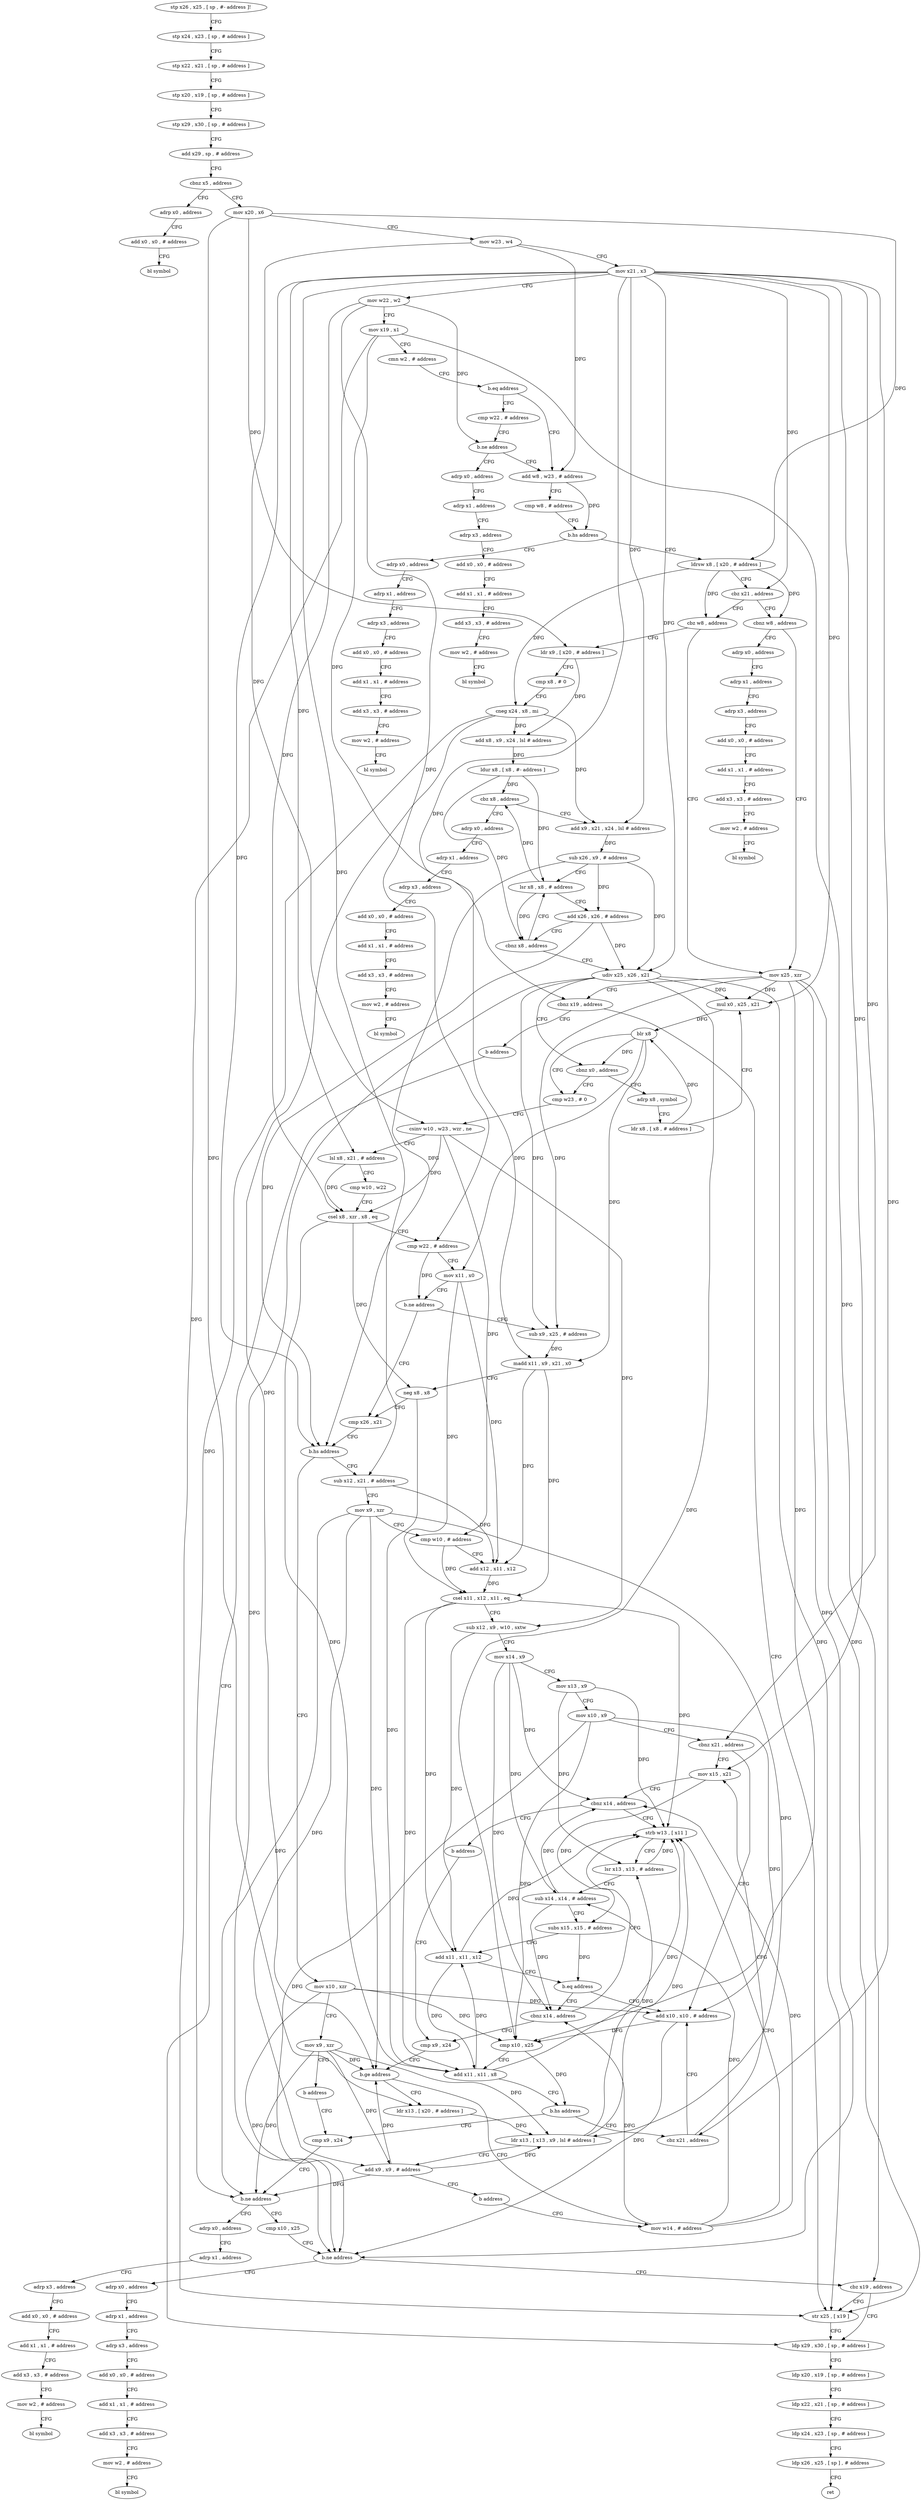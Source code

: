 digraph "func" {
"4267816" [label = "stp x26 , x25 , [ sp , #- address ]!" ]
"4267820" [label = "stp x24 , x23 , [ sp , # address ]" ]
"4267824" [label = "stp x22 , x21 , [ sp , # address ]" ]
"4267828" [label = "stp x20 , x19 , [ sp , # address ]" ]
"4267832" [label = "stp x29 , x30 , [ sp , # address ]" ]
"4267836" [label = "add x29 , sp , # address" ]
"4267840" [label = "cbnz x5 , address" ]
"4268228" [label = "adrp x0 , address" ]
"4267844" [label = "mov x20 , x6" ]
"4268232" [label = "add x0 , x0 , # address" ]
"4268236" [label = "bl symbol" ]
"4267848" [label = "mov w23 , w4" ]
"4267852" [label = "mov x21 , x3" ]
"4267856" [label = "mov w22 , w2" ]
"4267860" [label = "mov x19 , x1" ]
"4267864" [label = "cmn w2 , # address" ]
"4267868" [label = "b.eq address" ]
"4267880" [label = "add w8 , w23 , # address" ]
"4267872" [label = "cmp w22 , # address" ]
"4267884" [label = "cmp w8 , # address" ]
"4267888" [label = "b.hs address" ]
"4268272" [label = "adrp x0 , address" ]
"4267892" [label = "ldrsw x8 , [ x20 , # address ]" ]
"4267876" [label = "b.ne address" ]
"4268240" [label = "adrp x0 , address" ]
"4268276" [label = "adrp x1 , address" ]
"4268280" [label = "adrp x3 , address" ]
"4268284" [label = "add x0 , x0 , # address" ]
"4268288" [label = "add x1 , x1 , # address" ]
"4268292" [label = "add x3 , x3 , # address" ]
"4268296" [label = "mov w2 , # address" ]
"4268300" [label = "bl symbol" ]
"4267896" [label = "cbz x21 , address" ]
"4268036" [label = "cbnz w8 , address" ]
"4267900" [label = "cbz w8 , address" ]
"4268244" [label = "adrp x1 , address" ]
"4268248" [label = "adrp x3 , address" ]
"4268252" [label = "add x0 , x0 , # address" ]
"4268256" [label = "add x1 , x1 , # address" ]
"4268260" [label = "add x3 , x3 , # address" ]
"4268264" [label = "mov w2 , # address" ]
"4268268" [label = "bl symbol" ]
"4268336" [label = "adrp x0 , address" ]
"4268040" [label = "mov x25 , xzr" ]
"4267904" [label = "ldr x9 , [ x20 , # address ]" ]
"4268340" [label = "adrp x1 , address" ]
"4268344" [label = "adrp x3 , address" ]
"4268348" [label = "add x0 , x0 , # address" ]
"4268352" [label = "add x1 , x1 , # address" ]
"4268356" [label = "add x3 , x3 , # address" ]
"4268360" [label = "mov w2 , # address" ]
"4268364" [label = "bl symbol" ]
"4268044" [label = "cbnz x19 , address" ]
"4268200" [label = "str x25 , [ x19 ]" ]
"4268048" [label = "b address" ]
"4267908" [label = "cmp x8 , # 0" ]
"4267912" [label = "cneg x24 , x8 , mi" ]
"4267916" [label = "add x8 , x9 , x24 , lsl # address" ]
"4267920" [label = "ldur x8 , [ x8 , #- address ]" ]
"4267924" [label = "cbz x8 , address" ]
"4268304" [label = "adrp x0 , address" ]
"4267928" [label = "add x9 , x21 , x24 , lsl # address" ]
"4268204" [label = "ldp x29 , x30 , [ sp , # address ]" ]
"4268308" [label = "adrp x1 , address" ]
"4268312" [label = "adrp x3 , address" ]
"4268316" [label = "add x0 , x0 , # address" ]
"4268320" [label = "add x1 , x1 , # address" ]
"4268324" [label = "add x3 , x3 , # address" ]
"4268328" [label = "mov w2 , # address" ]
"4268332" [label = "bl symbol" ]
"4267932" [label = "sub x26 , x9 , # address" ]
"4267936" [label = "lsr x8 , x8 , # address" ]
"4268208" [label = "ldp x20 , x19 , [ sp , # address ]" ]
"4268212" [label = "ldp x22 , x21 , [ sp , # address ]" ]
"4268216" [label = "ldp x24 , x23 , [ sp , # address ]" ]
"4268220" [label = "ldp x26 , x25 , [ sp ] , # address" ]
"4268224" [label = "ret" ]
"4267940" [label = "add x26 , x26 , # address" ]
"4267944" [label = "cbnz x8 , address" ]
"4267948" [label = "udiv x25 , x26 , x21" ]
"4267952" [label = "cbnz x0 , address" ]
"4267972" [label = "cmp w23 , # 0" ]
"4267956" [label = "adrp x8 , symbol" ]
"4267976" [label = "csinv w10 , w23 , wzr , ne" ]
"4267980" [label = "lsl x8 , x21 , # address" ]
"4267984" [label = "cmp w10 , w22" ]
"4267988" [label = "csel x8 , xzr , x8 , eq" ]
"4267992" [label = "cmp w22 , # address" ]
"4267996" [label = "mov x11 , x0" ]
"4268000" [label = "b.ne address" ]
"4268016" [label = "cmp x26 , x21" ]
"4268004" [label = "sub x9 , x25 , # address" ]
"4267960" [label = "ldr x8 , [ x8 , # address ]" ]
"4267964" [label = "mul x0 , x25 , x21" ]
"4267968" [label = "blr x8" ]
"4268020" [label = "b.hs address" ]
"4268052" [label = "sub x12 , x21 , # address" ]
"4268024" [label = "mov x10 , xzr" ]
"4268008" [label = "madd x11 , x9 , x21 , x0" ]
"4268012" [label = "neg x8 , x8" ]
"4268056" [label = "mov x9 , xzr" ]
"4268060" [label = "cmp w10 , # address" ]
"4268064" [label = "add x12 , x11 , x12" ]
"4268068" [label = "csel x11 , x12 , x11 , eq" ]
"4268072" [label = "sub x12 , x9 , w10 , sxtw" ]
"4268076" [label = "mov x14 , x9" ]
"4268080" [label = "mov x13 , x9" ]
"4268084" [label = "mov x10 , x9" ]
"4268088" [label = "cbnz x21 , address" ]
"4268112" [label = "mov x15 , x21" ]
"4268092" [label = "add x10 , x10 , # address" ]
"4268028" [label = "mov x9 , xzr" ]
"4268032" [label = "b address" ]
"4268180" [label = "cmp x9 , x24" ]
"4268116" [label = "cbnz x14 , address" ]
"4268128" [label = "strb w13 , [ x11 ]" ]
"4268120" [label = "b address" ]
"4268096" [label = "cmp x10 , x25" ]
"4268100" [label = "add x11 , x11 , x8" ]
"4268104" [label = "b.hs address" ]
"4268108" [label = "cbz x21 , address" ]
"4268184" [label = "b.ne address" ]
"4268368" [label = "adrp x0 , address" ]
"4268188" [label = "cmp x10 , x25" ]
"4268132" [label = "lsr x13 , x13 , # address" ]
"4268136" [label = "sub x14 , x14 , # address" ]
"4268140" [label = "subs x15 , x15 , # address" ]
"4268144" [label = "add x11 , x11 , x12" ]
"4268148" [label = "b.eq address" ]
"4268152" [label = "cbnz x14 , address" ]
"4268156" [label = "cmp x9 , x24" ]
"4268372" [label = "adrp x1 , address" ]
"4268376" [label = "adrp x3 , address" ]
"4268380" [label = "add x0 , x0 , # address" ]
"4268384" [label = "add x1 , x1 , # address" ]
"4268388" [label = "add x3 , x3 , # address" ]
"4268392" [label = "mov w2 , # address" ]
"4268396" [label = "bl symbol" ]
"4268192" [label = "b.ne address" ]
"4268400" [label = "adrp x0 , address" ]
"4268196" [label = "cbz x19 , address" ]
"4268160" [label = "b.ge address" ]
"4268124" [label = "mov w14 , # address" ]
"4268164" [label = "ldr x13 , [ x20 , # address ]" ]
"4268404" [label = "adrp x1 , address" ]
"4268408" [label = "adrp x3 , address" ]
"4268412" [label = "add x0 , x0 , # address" ]
"4268416" [label = "add x1 , x1 , # address" ]
"4268420" [label = "add x3 , x3 , # address" ]
"4268424" [label = "mov w2 , # address" ]
"4268428" [label = "bl symbol" ]
"4268168" [label = "ldr x13 , [ x13 , x9 , lsl # address ]" ]
"4268172" [label = "add x9 , x9 , # address" ]
"4268176" [label = "b address" ]
"4267816" -> "4267820" [ label = "CFG" ]
"4267820" -> "4267824" [ label = "CFG" ]
"4267824" -> "4267828" [ label = "CFG" ]
"4267828" -> "4267832" [ label = "CFG" ]
"4267832" -> "4267836" [ label = "CFG" ]
"4267836" -> "4267840" [ label = "CFG" ]
"4267840" -> "4268228" [ label = "CFG" ]
"4267840" -> "4267844" [ label = "CFG" ]
"4268228" -> "4268232" [ label = "CFG" ]
"4267844" -> "4267848" [ label = "CFG" ]
"4267844" -> "4267892" [ label = "DFG" ]
"4267844" -> "4267904" [ label = "DFG" ]
"4267844" -> "4268164" [ label = "DFG" ]
"4268232" -> "4268236" [ label = "CFG" ]
"4267848" -> "4267852" [ label = "CFG" ]
"4267848" -> "4267880" [ label = "DFG" ]
"4267848" -> "4267976" [ label = "DFG" ]
"4267852" -> "4267856" [ label = "CFG" ]
"4267852" -> "4267896" [ label = "DFG" ]
"4267852" -> "4267928" [ label = "DFG" ]
"4267852" -> "4267948" [ label = "DFG" ]
"4267852" -> "4267964" [ label = "DFG" ]
"4267852" -> "4267980" [ label = "DFG" ]
"4267852" -> "4268020" [ label = "DFG" ]
"4267852" -> "4268008" [ label = "DFG" ]
"4267852" -> "4268052" [ label = "DFG" ]
"4267852" -> "4268088" [ label = "DFG" ]
"4267852" -> "4268112" [ label = "DFG" ]
"4267852" -> "4268108" [ label = "DFG" ]
"4267856" -> "4267860" [ label = "CFG" ]
"4267856" -> "4267876" [ label = "DFG" ]
"4267856" -> "4267988" [ label = "DFG" ]
"4267856" -> "4267992" [ label = "DFG" ]
"4267860" -> "4267864" [ label = "CFG" ]
"4267860" -> "4268044" [ label = "DFG" ]
"4267860" -> "4268200" [ label = "DFG" ]
"4267860" -> "4268196" [ label = "DFG" ]
"4267864" -> "4267868" [ label = "CFG" ]
"4267868" -> "4267880" [ label = "CFG" ]
"4267868" -> "4267872" [ label = "CFG" ]
"4267880" -> "4267884" [ label = "CFG" ]
"4267880" -> "4267888" [ label = "DFG" ]
"4267872" -> "4267876" [ label = "CFG" ]
"4267884" -> "4267888" [ label = "CFG" ]
"4267888" -> "4268272" [ label = "CFG" ]
"4267888" -> "4267892" [ label = "CFG" ]
"4268272" -> "4268276" [ label = "CFG" ]
"4267892" -> "4267896" [ label = "CFG" ]
"4267892" -> "4268036" [ label = "DFG" ]
"4267892" -> "4267900" [ label = "DFG" ]
"4267892" -> "4267912" [ label = "DFG" ]
"4267876" -> "4268240" [ label = "CFG" ]
"4267876" -> "4267880" [ label = "CFG" ]
"4268240" -> "4268244" [ label = "CFG" ]
"4268276" -> "4268280" [ label = "CFG" ]
"4268280" -> "4268284" [ label = "CFG" ]
"4268284" -> "4268288" [ label = "CFG" ]
"4268288" -> "4268292" [ label = "CFG" ]
"4268292" -> "4268296" [ label = "CFG" ]
"4268296" -> "4268300" [ label = "CFG" ]
"4267896" -> "4268036" [ label = "CFG" ]
"4267896" -> "4267900" [ label = "CFG" ]
"4268036" -> "4268336" [ label = "CFG" ]
"4268036" -> "4268040" [ label = "CFG" ]
"4267900" -> "4268040" [ label = "CFG" ]
"4267900" -> "4267904" [ label = "CFG" ]
"4268244" -> "4268248" [ label = "CFG" ]
"4268248" -> "4268252" [ label = "CFG" ]
"4268252" -> "4268256" [ label = "CFG" ]
"4268256" -> "4268260" [ label = "CFG" ]
"4268260" -> "4268264" [ label = "CFG" ]
"4268264" -> "4268268" [ label = "CFG" ]
"4268336" -> "4268340" [ label = "CFG" ]
"4268040" -> "4268044" [ label = "CFG" ]
"4268040" -> "4268200" [ label = "DFG" ]
"4268040" -> "4267964" [ label = "DFG" ]
"4268040" -> "4268004" [ label = "DFG" ]
"4268040" -> "4268192" [ label = "DFG" ]
"4268040" -> "4268096" [ label = "DFG" ]
"4267904" -> "4267908" [ label = "CFG" ]
"4267904" -> "4267916" [ label = "DFG" ]
"4268340" -> "4268344" [ label = "CFG" ]
"4268344" -> "4268348" [ label = "CFG" ]
"4268348" -> "4268352" [ label = "CFG" ]
"4268352" -> "4268356" [ label = "CFG" ]
"4268356" -> "4268360" [ label = "CFG" ]
"4268360" -> "4268364" [ label = "CFG" ]
"4268044" -> "4268200" [ label = "CFG" ]
"4268044" -> "4268048" [ label = "CFG" ]
"4268200" -> "4268204" [ label = "CFG" ]
"4268048" -> "4268204" [ label = "CFG" ]
"4267908" -> "4267912" [ label = "CFG" ]
"4267912" -> "4267916" [ label = "DFG" ]
"4267912" -> "4267928" [ label = "DFG" ]
"4267912" -> "4268184" [ label = "DFG" ]
"4267912" -> "4268160" [ label = "DFG" ]
"4267916" -> "4267920" [ label = "DFG" ]
"4267920" -> "4267924" [ label = "DFG" ]
"4267920" -> "4267936" [ label = "DFG" ]
"4267920" -> "4267944" [ label = "DFG" ]
"4267924" -> "4268304" [ label = "CFG" ]
"4267924" -> "4267928" [ label = "CFG" ]
"4268304" -> "4268308" [ label = "CFG" ]
"4267928" -> "4267932" [ label = "DFG" ]
"4268204" -> "4268208" [ label = "CFG" ]
"4268308" -> "4268312" [ label = "CFG" ]
"4268312" -> "4268316" [ label = "CFG" ]
"4268316" -> "4268320" [ label = "CFG" ]
"4268320" -> "4268324" [ label = "CFG" ]
"4268324" -> "4268328" [ label = "CFG" ]
"4268328" -> "4268332" [ label = "CFG" ]
"4267932" -> "4267936" [ label = "CFG" ]
"4267932" -> "4267940" [ label = "DFG" ]
"4267932" -> "4267948" [ label = "DFG" ]
"4267932" -> "4268020" [ label = "DFG" ]
"4267936" -> "4267940" [ label = "CFG" ]
"4267936" -> "4267924" [ label = "DFG" ]
"4267936" -> "4267944" [ label = "DFG" ]
"4268208" -> "4268212" [ label = "CFG" ]
"4268212" -> "4268216" [ label = "CFG" ]
"4268216" -> "4268220" [ label = "CFG" ]
"4268220" -> "4268224" [ label = "CFG" ]
"4267940" -> "4267944" [ label = "CFG" ]
"4267940" -> "4267948" [ label = "DFG" ]
"4267940" -> "4268020" [ label = "DFG" ]
"4267944" -> "4267936" [ label = "CFG" ]
"4267944" -> "4267948" [ label = "CFG" ]
"4267948" -> "4267952" [ label = "CFG" ]
"4267948" -> "4268200" [ label = "DFG" ]
"4267948" -> "4267964" [ label = "DFG" ]
"4267948" -> "4268004" [ label = "DFG" ]
"4267948" -> "4268192" [ label = "DFG" ]
"4267948" -> "4268096" [ label = "DFG" ]
"4267952" -> "4267972" [ label = "CFG" ]
"4267952" -> "4267956" [ label = "CFG" ]
"4267972" -> "4267976" [ label = "CFG" ]
"4267956" -> "4267960" [ label = "CFG" ]
"4267976" -> "4267980" [ label = "CFG" ]
"4267976" -> "4267988" [ label = "DFG" ]
"4267976" -> "4268060" [ label = "DFG" ]
"4267976" -> "4268072" [ label = "DFG" ]
"4267980" -> "4267984" [ label = "CFG" ]
"4267980" -> "4267988" [ label = "DFG" ]
"4267984" -> "4267988" [ label = "CFG" ]
"4267988" -> "4267992" [ label = "CFG" ]
"4267988" -> "4268012" [ label = "DFG" ]
"4267988" -> "4268100" [ label = "DFG" ]
"4267992" -> "4267996" [ label = "CFG" ]
"4267992" -> "4268000" [ label = "DFG" ]
"4267996" -> "4268000" [ label = "CFG" ]
"4267996" -> "4268064" [ label = "DFG" ]
"4267996" -> "4268068" [ label = "DFG" ]
"4268000" -> "4268016" [ label = "CFG" ]
"4268000" -> "4268004" [ label = "CFG" ]
"4268016" -> "4268020" [ label = "CFG" ]
"4268004" -> "4268008" [ label = "DFG" ]
"4267960" -> "4267964" [ label = "CFG" ]
"4267960" -> "4267968" [ label = "DFG" ]
"4267964" -> "4267968" [ label = "DFG" ]
"4267968" -> "4267972" [ label = "CFG" ]
"4267968" -> "4267952" [ label = "DFG" ]
"4267968" -> "4267996" [ label = "DFG" ]
"4267968" -> "4268008" [ label = "DFG" ]
"4268020" -> "4268052" [ label = "CFG" ]
"4268020" -> "4268024" [ label = "CFG" ]
"4268052" -> "4268056" [ label = "CFG" ]
"4268052" -> "4268064" [ label = "DFG" ]
"4268024" -> "4268028" [ label = "CFG" ]
"4268024" -> "4268192" [ label = "DFG" ]
"4268024" -> "4268092" [ label = "DFG" ]
"4268024" -> "4268096" [ label = "DFG" ]
"4268008" -> "4268012" [ label = "CFG" ]
"4268008" -> "4268064" [ label = "DFG" ]
"4268008" -> "4268068" [ label = "DFG" ]
"4268012" -> "4268016" [ label = "CFG" ]
"4268012" -> "4268100" [ label = "DFG" ]
"4268056" -> "4268060" [ label = "CFG" ]
"4268056" -> "4268184" [ label = "DFG" ]
"4268056" -> "4268160" [ label = "DFG" ]
"4268056" -> "4268168" [ label = "DFG" ]
"4268056" -> "4268172" [ label = "DFG" ]
"4268060" -> "4268064" [ label = "CFG" ]
"4268060" -> "4268068" [ label = "DFG" ]
"4268064" -> "4268068" [ label = "DFG" ]
"4268068" -> "4268072" [ label = "CFG" ]
"4268068" -> "4268100" [ label = "DFG" ]
"4268068" -> "4268128" [ label = "DFG" ]
"4268068" -> "4268144" [ label = "DFG" ]
"4268072" -> "4268076" [ label = "CFG" ]
"4268072" -> "4268144" [ label = "DFG" ]
"4268076" -> "4268080" [ label = "CFG" ]
"4268076" -> "4268116" [ label = "DFG" ]
"4268076" -> "4268136" [ label = "DFG" ]
"4268076" -> "4268152" [ label = "DFG" ]
"4268080" -> "4268084" [ label = "CFG" ]
"4268080" -> "4268128" [ label = "DFG" ]
"4268080" -> "4268132" [ label = "DFG" ]
"4268084" -> "4268088" [ label = "CFG" ]
"4268084" -> "4268192" [ label = "DFG" ]
"4268084" -> "4268092" [ label = "DFG" ]
"4268084" -> "4268096" [ label = "DFG" ]
"4268088" -> "4268112" [ label = "CFG" ]
"4268088" -> "4268092" [ label = "CFG" ]
"4268112" -> "4268116" [ label = "CFG" ]
"4268112" -> "4268140" [ label = "DFG" ]
"4268092" -> "4268096" [ label = "DFG" ]
"4268092" -> "4268192" [ label = "DFG" ]
"4268028" -> "4268032" [ label = "CFG" ]
"4268028" -> "4268184" [ label = "DFG" ]
"4268028" -> "4268160" [ label = "DFG" ]
"4268028" -> "4268168" [ label = "DFG" ]
"4268028" -> "4268172" [ label = "DFG" ]
"4268032" -> "4268180" [ label = "CFG" ]
"4268180" -> "4268184" [ label = "CFG" ]
"4268116" -> "4268128" [ label = "CFG" ]
"4268116" -> "4268120" [ label = "CFG" ]
"4268128" -> "4268132" [ label = "CFG" ]
"4268120" -> "4268156" [ label = "CFG" ]
"4268096" -> "4268100" [ label = "CFG" ]
"4268096" -> "4268104" [ label = "DFG" ]
"4268100" -> "4268104" [ label = "CFG" ]
"4268100" -> "4268128" [ label = "DFG" ]
"4268100" -> "4268144" [ label = "DFG" ]
"4268104" -> "4268180" [ label = "CFG" ]
"4268104" -> "4268108" [ label = "CFG" ]
"4268108" -> "4268092" [ label = "CFG" ]
"4268108" -> "4268112" [ label = "CFG" ]
"4268184" -> "4268368" [ label = "CFG" ]
"4268184" -> "4268188" [ label = "CFG" ]
"4268368" -> "4268372" [ label = "CFG" ]
"4268188" -> "4268192" [ label = "CFG" ]
"4268132" -> "4268136" [ label = "CFG" ]
"4268132" -> "4268128" [ label = "DFG" ]
"4268136" -> "4268140" [ label = "CFG" ]
"4268136" -> "4268116" [ label = "DFG" ]
"4268136" -> "4268152" [ label = "DFG" ]
"4268140" -> "4268144" [ label = "CFG" ]
"4268140" -> "4268148" [ label = "DFG" ]
"4268144" -> "4268148" [ label = "CFG" ]
"4268144" -> "4268100" [ label = "DFG" ]
"4268144" -> "4268128" [ label = "DFG" ]
"4268148" -> "4268092" [ label = "CFG" ]
"4268148" -> "4268152" [ label = "CFG" ]
"4268152" -> "4268128" [ label = "CFG" ]
"4268152" -> "4268156" [ label = "CFG" ]
"4268156" -> "4268160" [ label = "CFG" ]
"4268372" -> "4268376" [ label = "CFG" ]
"4268376" -> "4268380" [ label = "CFG" ]
"4268380" -> "4268384" [ label = "CFG" ]
"4268384" -> "4268388" [ label = "CFG" ]
"4268388" -> "4268392" [ label = "CFG" ]
"4268392" -> "4268396" [ label = "CFG" ]
"4268192" -> "4268400" [ label = "CFG" ]
"4268192" -> "4268196" [ label = "CFG" ]
"4268400" -> "4268404" [ label = "CFG" ]
"4268196" -> "4268204" [ label = "CFG" ]
"4268196" -> "4268200" [ label = "CFG" ]
"4268160" -> "4268124" [ label = "CFG" ]
"4268160" -> "4268164" [ label = "CFG" ]
"4268124" -> "4268128" [ label = "CFG" ]
"4268124" -> "4268116" [ label = "DFG" ]
"4268124" -> "4268136" [ label = "DFG" ]
"4268124" -> "4268152" [ label = "DFG" ]
"4268164" -> "4268168" [ label = "DFG" ]
"4268404" -> "4268408" [ label = "CFG" ]
"4268408" -> "4268412" [ label = "CFG" ]
"4268412" -> "4268416" [ label = "CFG" ]
"4268416" -> "4268420" [ label = "CFG" ]
"4268420" -> "4268424" [ label = "CFG" ]
"4268424" -> "4268428" [ label = "CFG" ]
"4268168" -> "4268172" [ label = "CFG" ]
"4268168" -> "4268128" [ label = "DFG" ]
"4268168" -> "4268132" [ label = "DFG" ]
"4268172" -> "4268176" [ label = "CFG" ]
"4268172" -> "4268168" [ label = "DFG" ]
"4268172" -> "4268184" [ label = "DFG" ]
"4268172" -> "4268160" [ label = "DFG" ]
"4268176" -> "4268124" [ label = "CFG" ]
}
